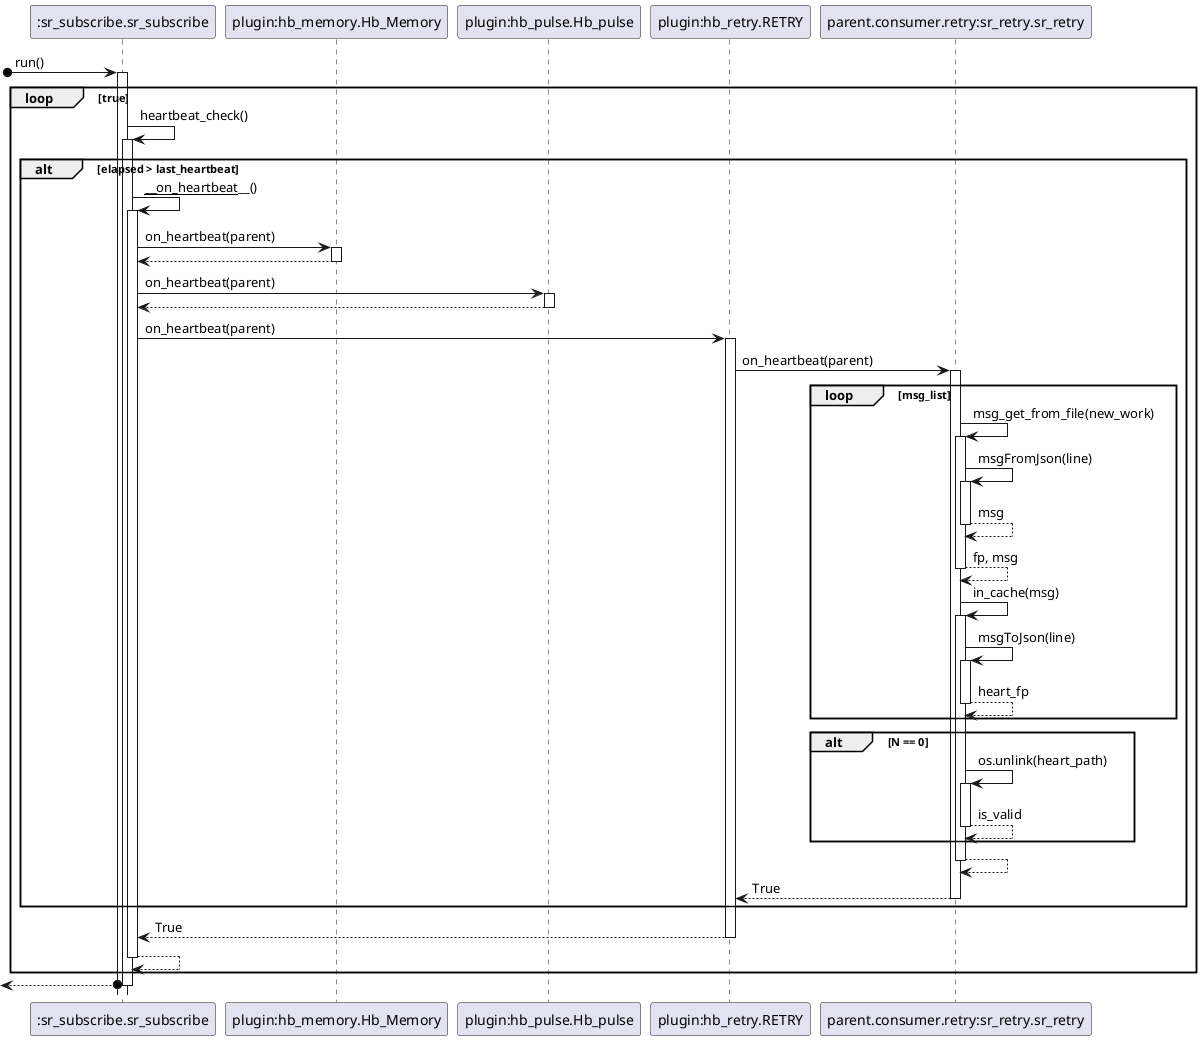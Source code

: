 @startuml
participant ":sr_subscribe.sr_subscribe" as ss
participant "plugin:hb_memory.Hb_Memory" as hbm
participant "plugin:hb_pulse.Hb_pulse" as hbp
participant "plugin:hb_retry.RETRY" as hbr
participant "parent.consumer.retry:sr_retry.sr_retry" as sr

''''''Heartbeat run''''''
[o-> ss: run()
loop true
 activate ss
 ss -> ss: heartbeat_check()
  activate ss
  alt elapsed > last_heartbeat
   ss -> ss: ____on_heartbeat____()
    activate ss
     ss -> hbm: on_heartbeat(parent)
      activate hbm
      return
     ss -> hbp: on_heartbeat(parent)
      activate hbp
      return
     ss -> hbr: on_heartbeat(parent)
      activate hbr
      hbr -> sr: on_heartbeat(parent)
       activate sr
       loop msg_list
        sr -> sr: msg_get_from_file(new_work)
         activate sr
         sr -> sr: msgFromJson(line)
          activate sr
          return msg
         return fp, msg
        sr -> sr: in_cache(msg)
         activate sr
         sr -> sr: msgToJson(line)
          activate sr
          return heart_fp
       end loop
        alt N == 0
         sr -> sr: os.unlink(heart_path)
         activate sr
         return is_valid
       end loop
      return
    return True
  end alt
  return True
 return
end loop
[<--o ss
deactivate ss
@enduml
